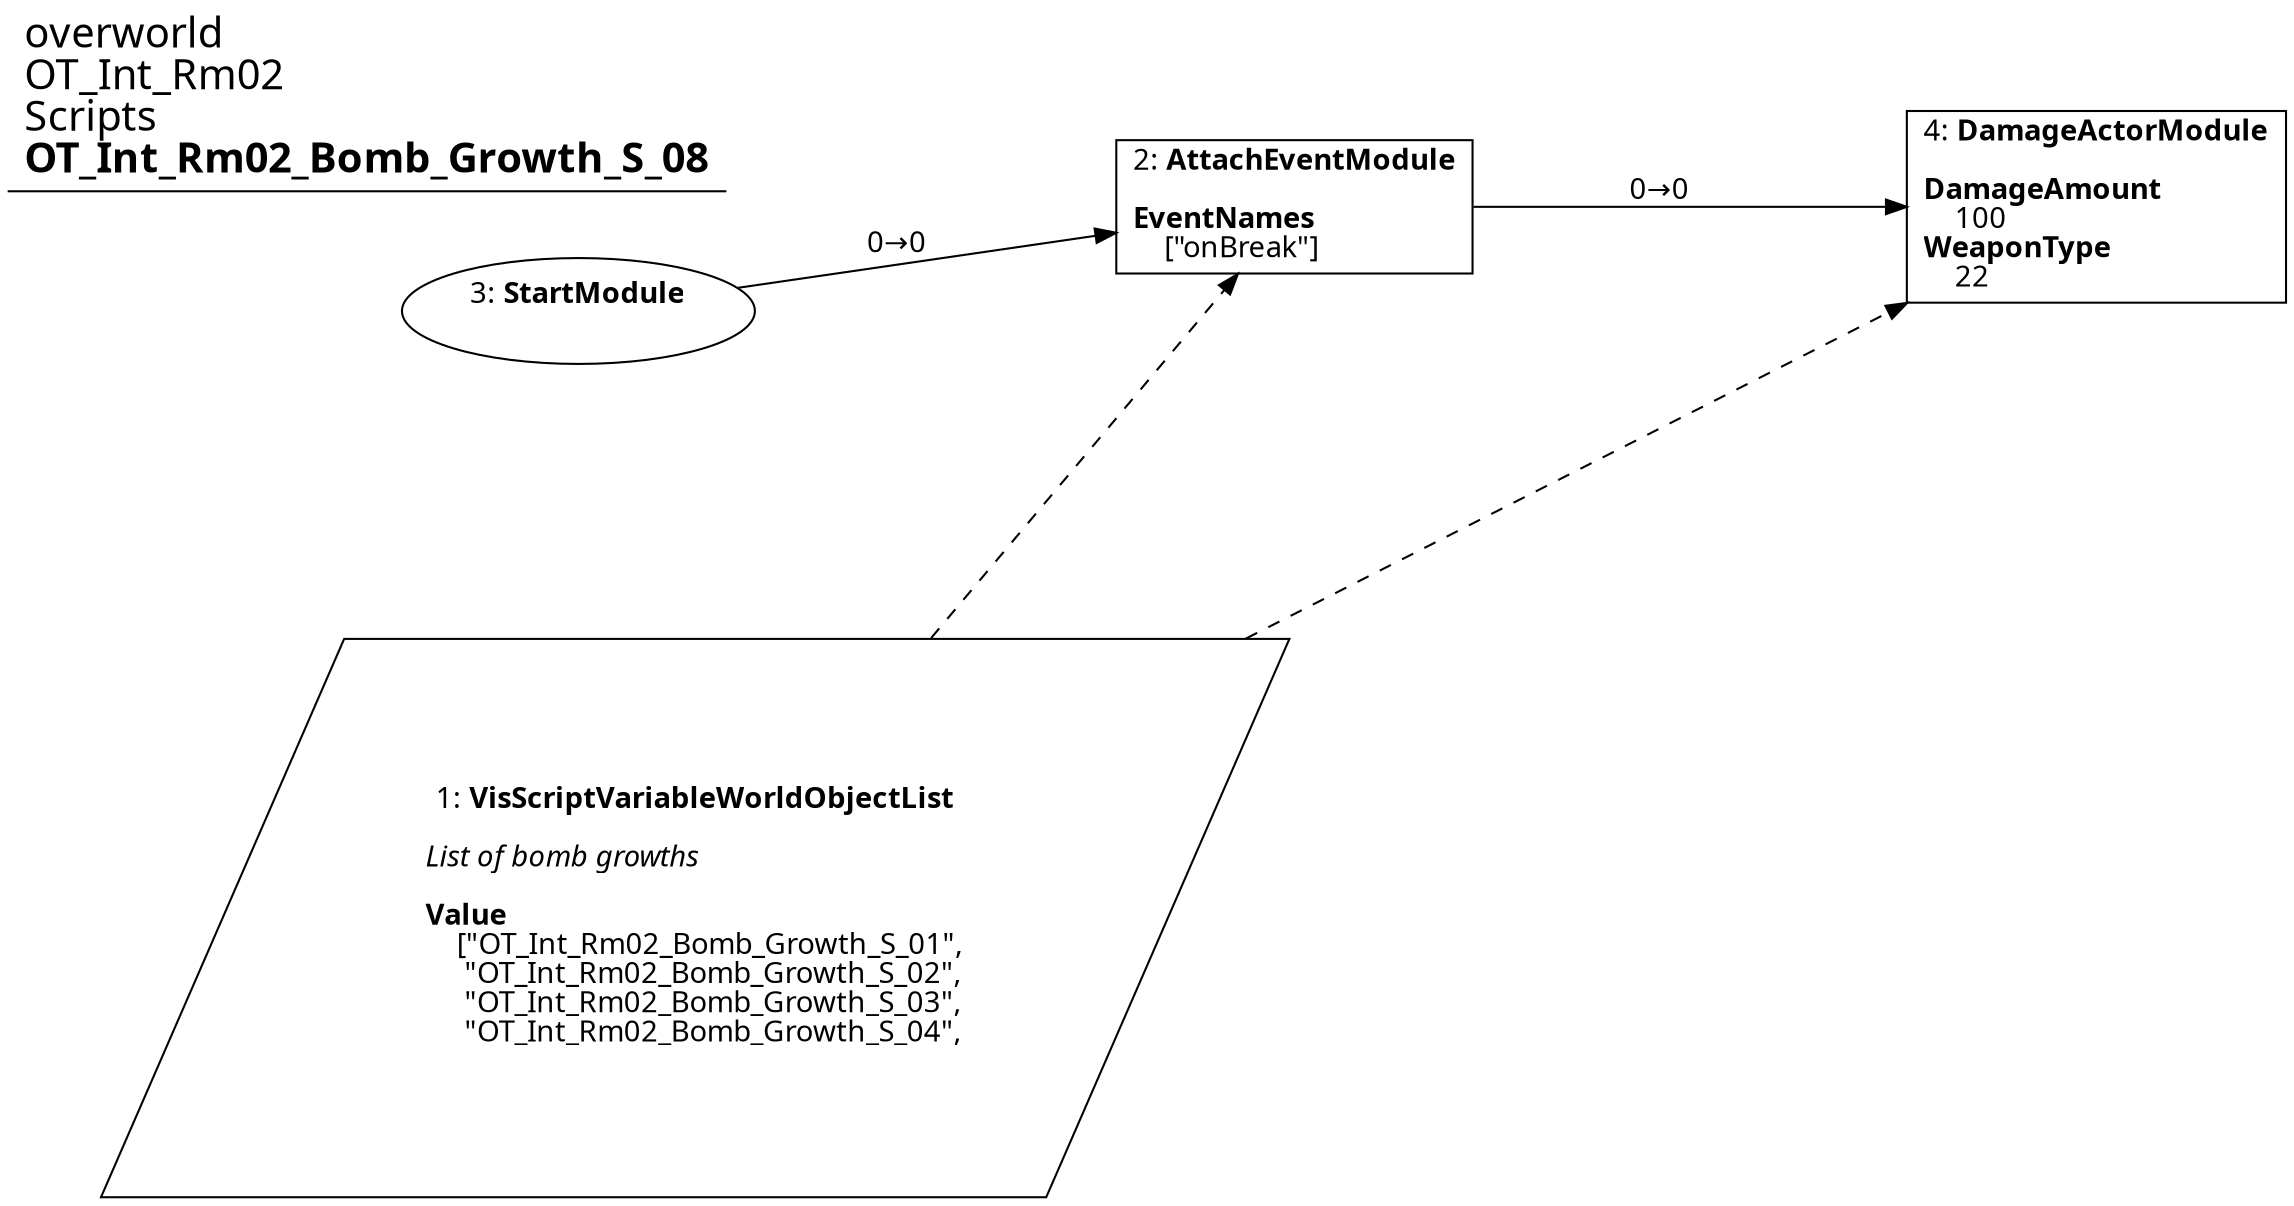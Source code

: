 digraph {
    layout = fdp;
    overlap = prism;
    sep = "+16";
    splines = spline;

    node [ shape = box ];

    graph [ fontname = "Segoe UI" ];
    node [ fontname = "Segoe UI" ];
    edge [ fontname = "Segoe UI" ];

    1 [ label = <1: <b>VisScriptVariableWorldObjectList</b><br/><br/><i>List of bomb growths<br align="left"/></i><br align="left"/><b>Value</b><br align="left"/>    [&quot;OT_Int_Rm02_Bomb_Growth_S_01&quot;,<br align="left"/>     &quot;OT_Int_Rm02_Bomb_Growth_S_02&quot;,<br align="left"/>     &quot;OT_Int_Rm02_Bomb_Growth_S_03&quot;,<br align="left"/>     &quot;OT_Int_Rm02_Bomb_Growth_S_04&quot;,<br align="left"/>> ];
    1 [ shape = parallelogram ]
    1 [ pos = "0.165,-0.377!" ];

    2 [ label = <2: <b>AttachEventModule</b><br/><br/><b>EventNames</b><br align="left"/>    [&quot;onBreak&quot;]<br align="left"/>> ];
    2 [ pos = "0.363,-0.142!" ];
    2 -> 4 [ label = "0→0" ];
    1 -> 2 [ style = dashed ];

    3 [ label = <3: <b>StartModule</b><br/><br/>> ];
    3 [ shape = oval ]
    3 [ pos = "0.09200001,-0.142!" ];
    3 -> 2 [ label = "0→0" ];

    4 [ label = <4: <b>DamageActorModule</b><br/><br/><b>DamageAmount</b><br align="left"/>    100<br align="left"/><b>WeaponType</b><br align="left"/>    22<br align="left"/>> ];
    4 [ pos = "0.628,-0.142!" ];
    1 -> 4 [ style = dashed ];

    title [ pos = "0.091000006,-0.141!" ];
    title [ shape = underline ];
    title [ label = <<font point-size="20">overworld<br align="left"/>OT_Int_Rm02<br align="left"/>Scripts<br align="left"/><b>OT_Int_Rm02_Bomb_Growth_S_08</b><br align="left"/></font>> ];
}
